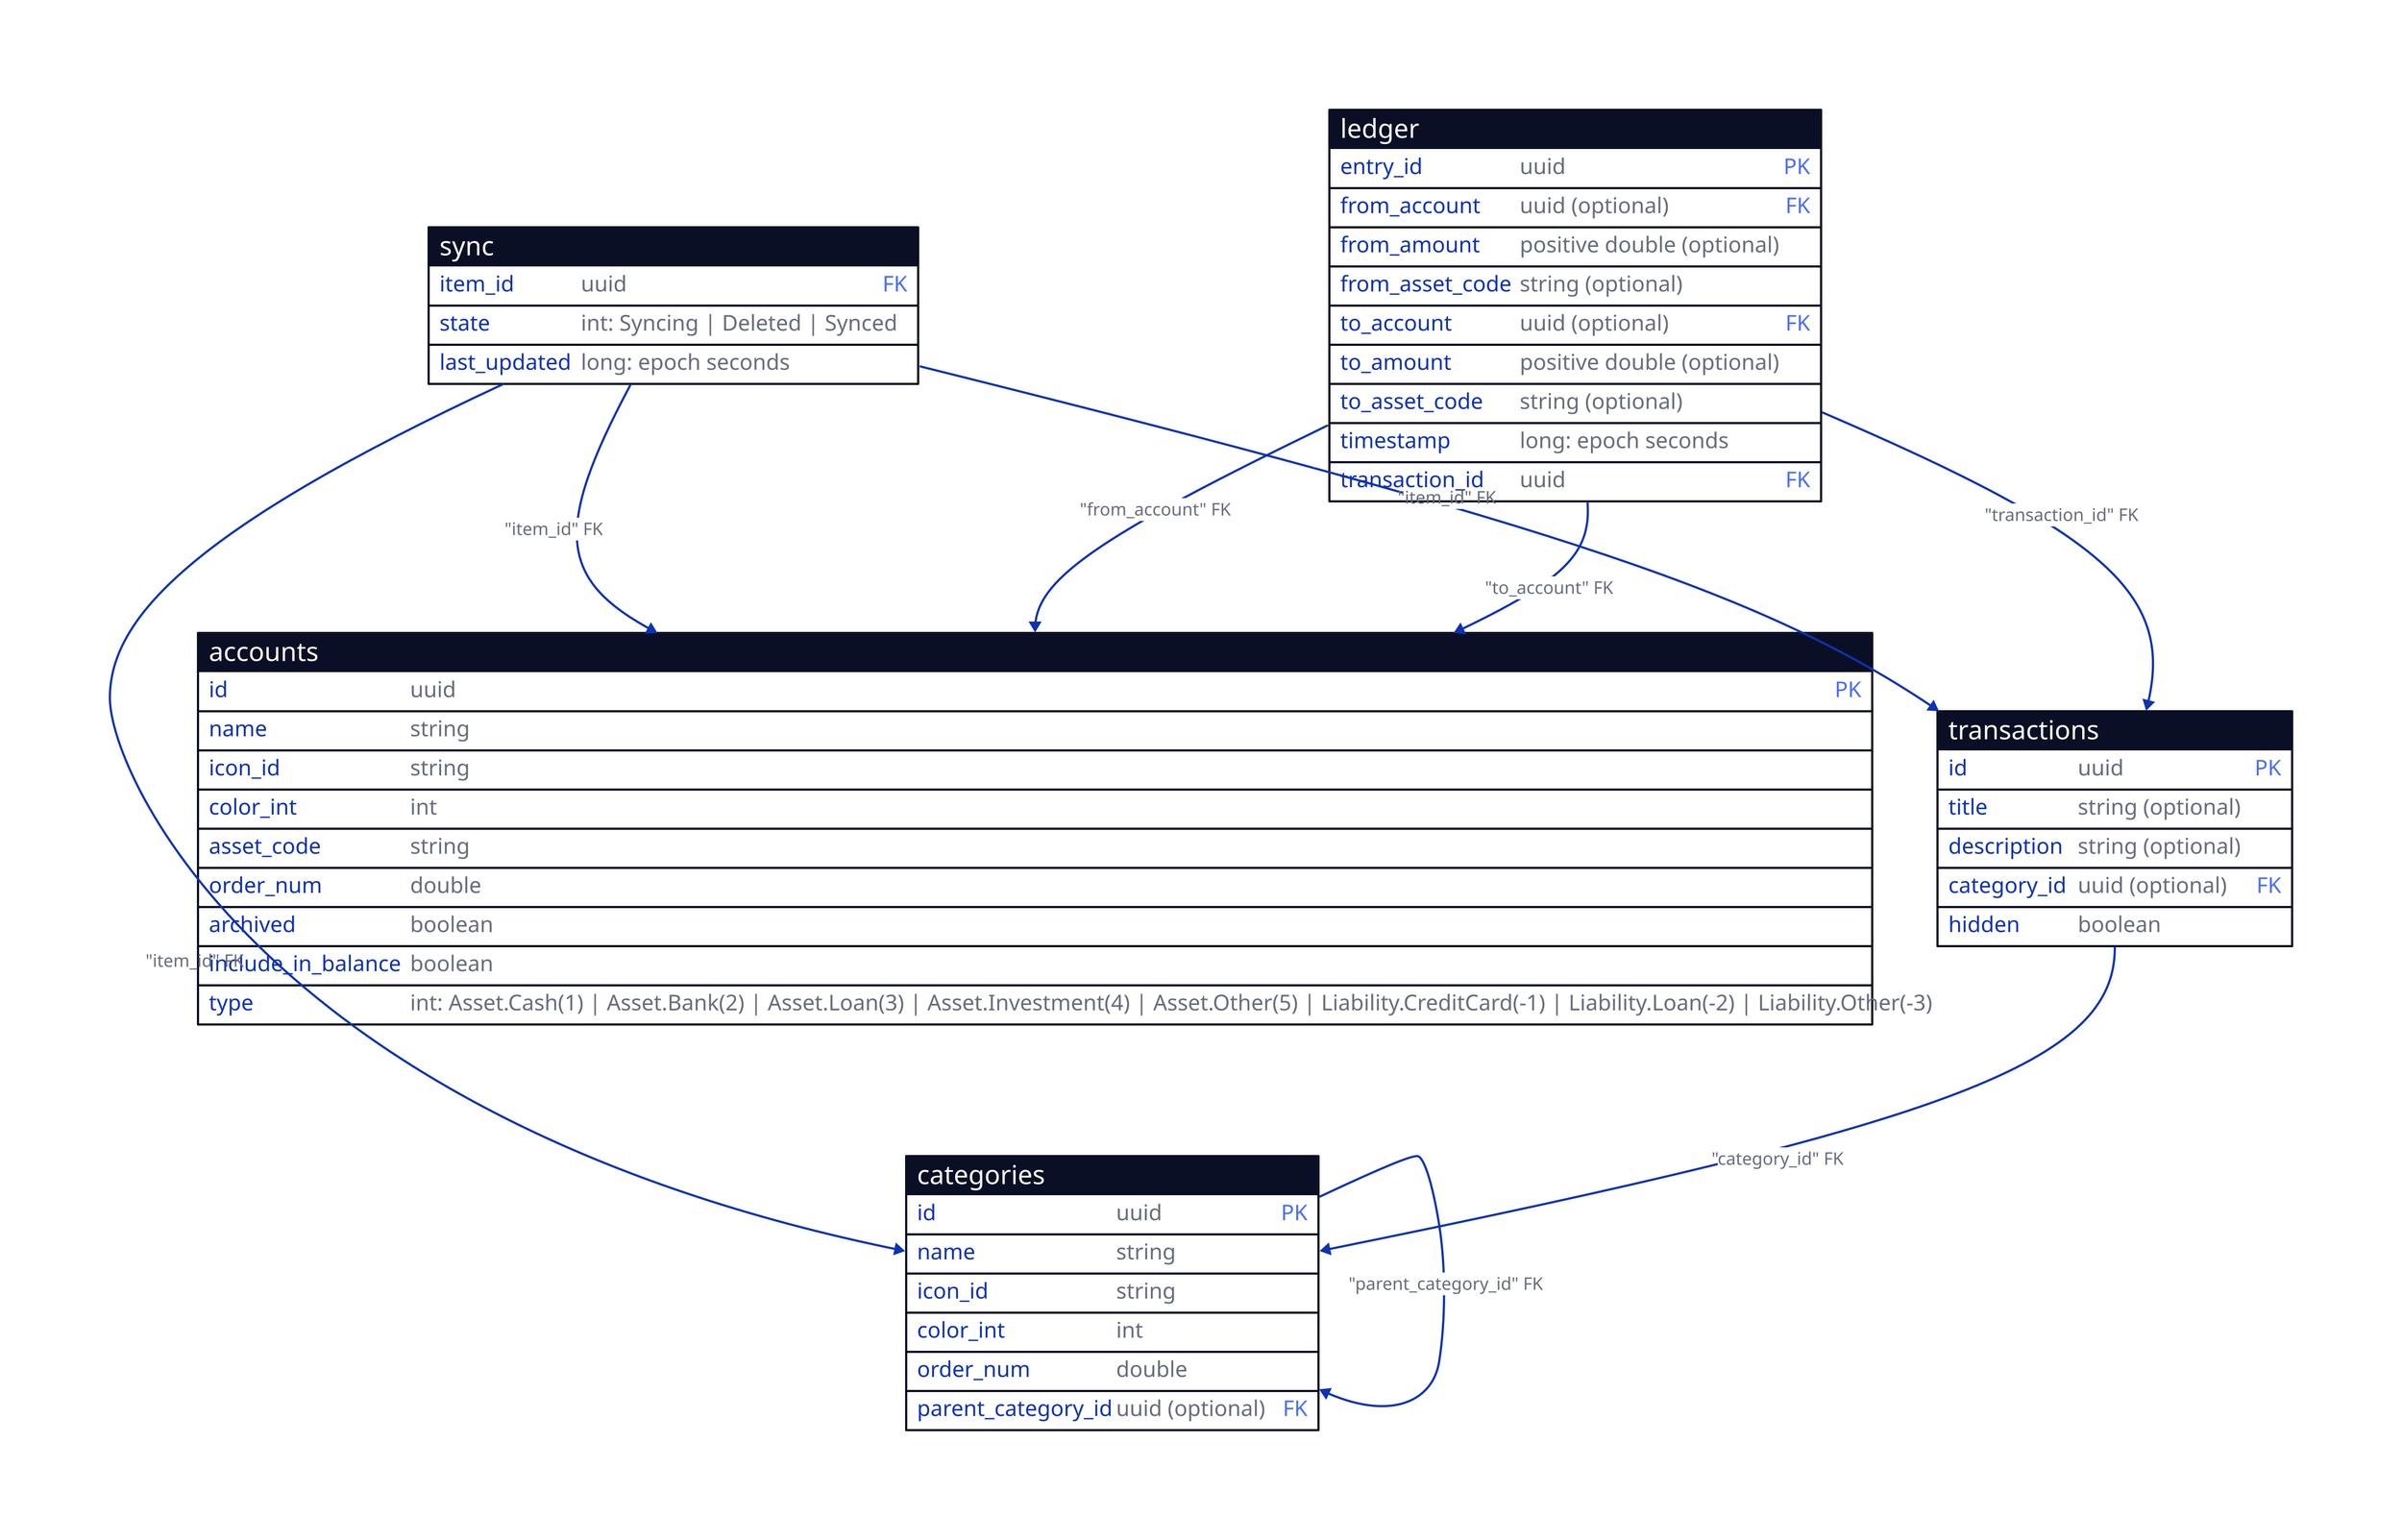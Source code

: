 sync {
    shape: sql_table
    item_id: "uuid" {constraint: foreign_key}
    state: "int: Syncing | Deleted | Synced"
    last_updated: "long: epoch seconds"
}
sync -> transactions: "\"item_id\" FK"
sync -> accounts: "\"item_id\" FK"
sync -> categories: "\"item_id\" FK"

accounts {
    shape: sql_table
    id: uuid {constraint: primary_key}
    name: "string"
    icon_id: "string"
    color_int: "int"
    asset_code: "string"
    order_num: "double"
    archived: "boolean"
    include_in_balance: "boolean"
    type: "int: Asset.Cash(1) | Asset.Bank(2) | Asset.Loan(3)\
        | Asset.Investment(4) | Asset.Other(5)\
        | Liability.CreditCard(-1) | Liability.Loan(-2) | Liability.Other(-3)"
}

ledger {
    shape: sql_table
    entry_id: "uuid" {constraint: primary_key}
    from_account: "uuid (optional)" {constraint: foreign_key}
    from_amount: "positive double (optional)"
    from_asset_code: "string (optional)"
    to_account: "uuid (optional)" {constraint: foreign_key}
    to_amount: "positive double (optional)"
    to_asset_code: "string (optional)"
    timestamp: "long: epoch seconds"
    transaction_id: "uuid" {constraint: foreign_key}
}
ledger -> accounts: "\"from_account\" FK"
ledger -> accounts: "\"to_account\" FK"
ledger -> transactions: "\"transaction_id\" FK"

transactions {
    shape: sql_table
    id: uuid {constraint: primary_key}
    title: "string (optional)"
    description: "string (optional)"
    category_id: "uuid (optional)" {constraint: foreign_key}
    hidden: "boolean"
}
transactions -> categories: "\"category_id\" FK"

categories {
    shape: sql_table
    id: uuid {constraint: primary_key}
    name: string
    icon_id: "string"
    color_int: "int"
    order_num: "double"
    parent_category_id: "uuid (optional)" {constraint: foreign_key}
}
categories -> categories: "\"parent_category_id\" FK"
